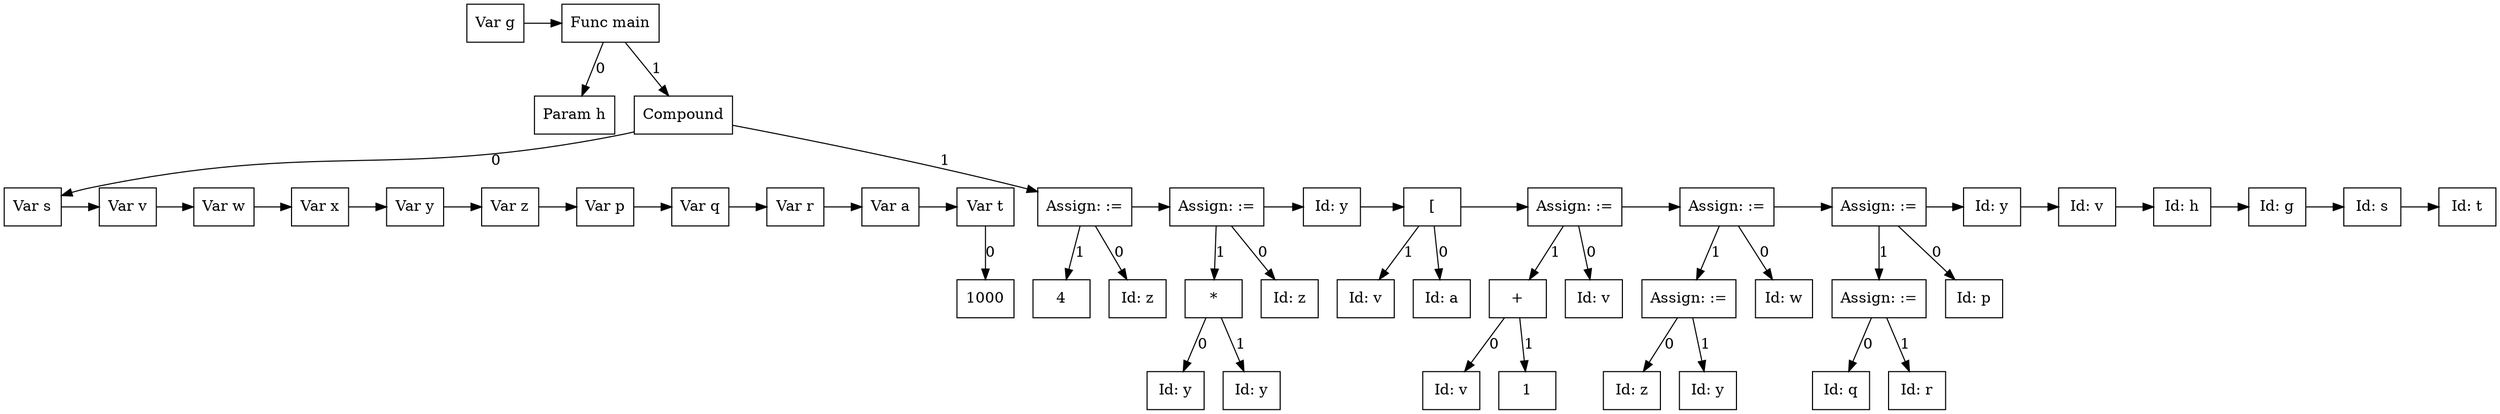 digraph G {
node0 [label="Var g"; shape=box];
subgraph SibNames_0 {
rankdir="LR"; rank="same";
node0 [label="Var g"; shape=box];
node48 [label="Func main"; shape=box];
}

subgraph SibPtrs_0 {
rankdir="LR";
node0 -> node48;
}

subgraph childNames_48 {
rankdir="LR"; rank="same"; ordering=out
node1 [label="Param h"; shape=box];
node47 [label="Compound"; shape=box];
}

subgraph childPtrs_48 {
rankdir="TB";
node48 -> node1 [label="0"];
node48 -> node47 [label="1"];
}

subgraph childNames_47 {
rankdir="LR"; rank="same"; ordering=out
node2 [label="Var s"; shape=box];
node16 [label="Assign: :="; shape=box];
}

subgraph childPtrs_47 {
rankdir="TB";
node47 -> node2 [label="0"];
node47 -> node16 [label="1"];
}

subgraph SibNames_2 {
rankdir="LR"; rank="same";
node2 [label="Var s"; shape=box];
node3 [label="Var v"; shape=box];
node4 [label="Var w"; shape=box];
node5 [label="Var x"; shape=box];
node6 [label="Var y"; shape=box];
node7 [label="Var z"; shape=box];
node8 [label="Var p"; shape=box];
node9 [label="Var q"; shape=box];
node10 [label="Var r"; shape=box];
node11 [label="Var a"; shape=box];
node12 [label="Var t"; shape=box];
}

subgraph SibPtrs_2 {
rankdir="LR";
node2 -> node3;
node3 -> node4;
node4 -> node5;
node5 -> node6;
node6 -> node7;
node7 -> node8;
node8 -> node9;
node9 -> node10;
node10 -> node11;
node11 -> node12;
}

subgraph childNames_12 {
rankdir="LR"; rank="same"; ordering=out
node13 [label="1000"; shape=box];
}

subgraph childPtrs_12 {
rankdir="TB";
node12 -> node13 [label="0"];
}

subgraph childNames_16 {
rankdir="LR"; rank="same"; ordering=out
node14 [label="Id: z"; shape=box];
node15 [label="4"; shape=box];
}

subgraph childPtrs_16 {
rankdir="TB";
node16 -> node14 [label="0"];
node16 -> node15 [label="1"];
}

subgraph SibNames_16 {
rankdir="LR"; rank="same";
node16 [label="Assign: :="; shape=box];
node21 [label="Assign: :="; shape=box];
node22 [label="Id: y"; shape=box];
node24 [label="["; shape=box];
node30 [label="Assign: :="; shape=box];
node35 [label="Assign: :="; shape=box];
node40 [label="Assign: :="; shape=box];
node41 [label="Id: y"; shape=box];
node42 [label="Id: v"; shape=box];
node43 [label="Id: h"; shape=box];
node44 [label="Id: g"; shape=box];
node45 [label="Id: s"; shape=box];
node46 [label="Id: t"; shape=box];
}

subgraph SibPtrs_16 {
rankdir="LR";
node16 -> node21;
node21 -> node22;
node22 -> node24;
node24 -> node30;
node30 -> node35;
node35 -> node40;
node40 -> node41;
node41 -> node42;
node42 -> node43;
node43 -> node44;
node44 -> node45;
node45 -> node46;
}

subgraph childNames_21 {
rankdir="LR"; rank="same"; ordering=out
node17 [label="Id: z"; shape=box];
node20 [label="*"; shape=box];
}

subgraph childPtrs_21 {
rankdir="TB";
node21 -> node17 [label="0"];
node21 -> node20 [label="1"];
}

subgraph childNames_20 {
rankdir="LR"; rank="same"; ordering=out
node18 [label="Id: y"; shape=box];
node19 [label="Id: y"; shape=box];
}

subgraph childPtrs_20 {
rankdir="TB";
node20 -> node18 [label="0"];
node20 -> node19 [label="1"];
}

subgraph childNames_24 {
rankdir="LR"; rank="same"; ordering=out
node25 [label="Id: a"; shape=box];
node23 [label="Id: v"; shape=box];
}

subgraph childPtrs_24 {
rankdir="TB";
node24 -> node25 [label="0"];
node24 -> node23 [label="1"];
}

subgraph childNames_30 {
rankdir="LR"; rank="same"; ordering=out
node26 [label="Id: v"; shape=box];
node29 [label="+"; shape=box];
}

subgraph childPtrs_30 {
rankdir="TB";
node30 -> node26 [label="0"];
node30 -> node29 [label="1"];
}

subgraph childNames_29 {
rankdir="LR"; rank="same"; ordering=out
node27 [label="Id: v"; shape=box];
node28 [label="1"; shape=box];
}

subgraph childPtrs_29 {
rankdir="TB";
node29 -> node27 [label="0"];
node29 -> node28 [label="1"];
}

subgraph childNames_35 {
rankdir="LR"; rank="same"; ordering=out
node31 [label="Id: w"; shape=box];
node34 [label="Assign: :="; shape=box];
}

subgraph childPtrs_35 {
rankdir="TB";
node35 -> node31 [label="0"];
node35 -> node34 [label="1"];
}

subgraph childNames_34 {
rankdir="LR"; rank="same"; ordering=out
node32 [label="Id: z"; shape=box];
node33 [label="Id: y"; shape=box];
}

subgraph childPtrs_34 {
rankdir="TB";
node34 -> node32 [label="0"];
node34 -> node33 [label="1"];
}

subgraph childNames_40 {
rankdir="LR"; rank="same"; ordering=out
node36 [label="Id: p"; shape=box];
node39 [label="Assign: :="; shape=box];
}

subgraph childPtrs_40 {
rankdir="TB";
node40 -> node36 [label="0"];
node40 -> node39 [label="1"];
}

subgraph childNames_39 {
rankdir="LR"; rank="same"; ordering=out
node37 [label="Id: q"; shape=box];
node38 [label="Id: r"; shape=box];
}

subgraph childPtrs_39 {
rankdir="TB";
node39 -> node37 [label="0"];
node39 -> node38 [label="1"];
}

}
